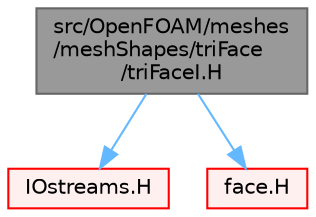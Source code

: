digraph "src/OpenFOAM/meshes/meshShapes/triFace/triFaceI.H"
{
 // LATEX_PDF_SIZE
  bgcolor="transparent";
  edge [fontname=Helvetica,fontsize=10,labelfontname=Helvetica,labelfontsize=10];
  node [fontname=Helvetica,fontsize=10,shape=box,height=0.2,width=0.4];
  Node1 [id="Node000001",label="src/OpenFOAM/meshes\l/meshShapes/triFace\l/triFaceI.H",height=0.2,width=0.4,color="gray40", fillcolor="grey60", style="filled", fontcolor="black",tooltip=" "];
  Node1 -> Node2 [id="edge1_Node000001_Node000002",color="steelblue1",style="solid",tooltip=" "];
  Node2 [id="Node000002",label="IOstreams.H",height=0.2,width=0.4,color="red", fillcolor="#FFF0F0", style="filled",URL="$IOstreams_8H.html",tooltip="Useful combination of include files which define Sin, Sout and Serr and the use of IO streams general..."];
  Node1 -> Node99 [id="edge2_Node000001_Node000099",color="steelblue1",style="solid",tooltip=" "];
  Node99 [id="Node000099",label="face.H",height=0.2,width=0.4,color="red", fillcolor="#FFF0F0", style="filled",URL="$face_8H.html",tooltip=" "];
}
